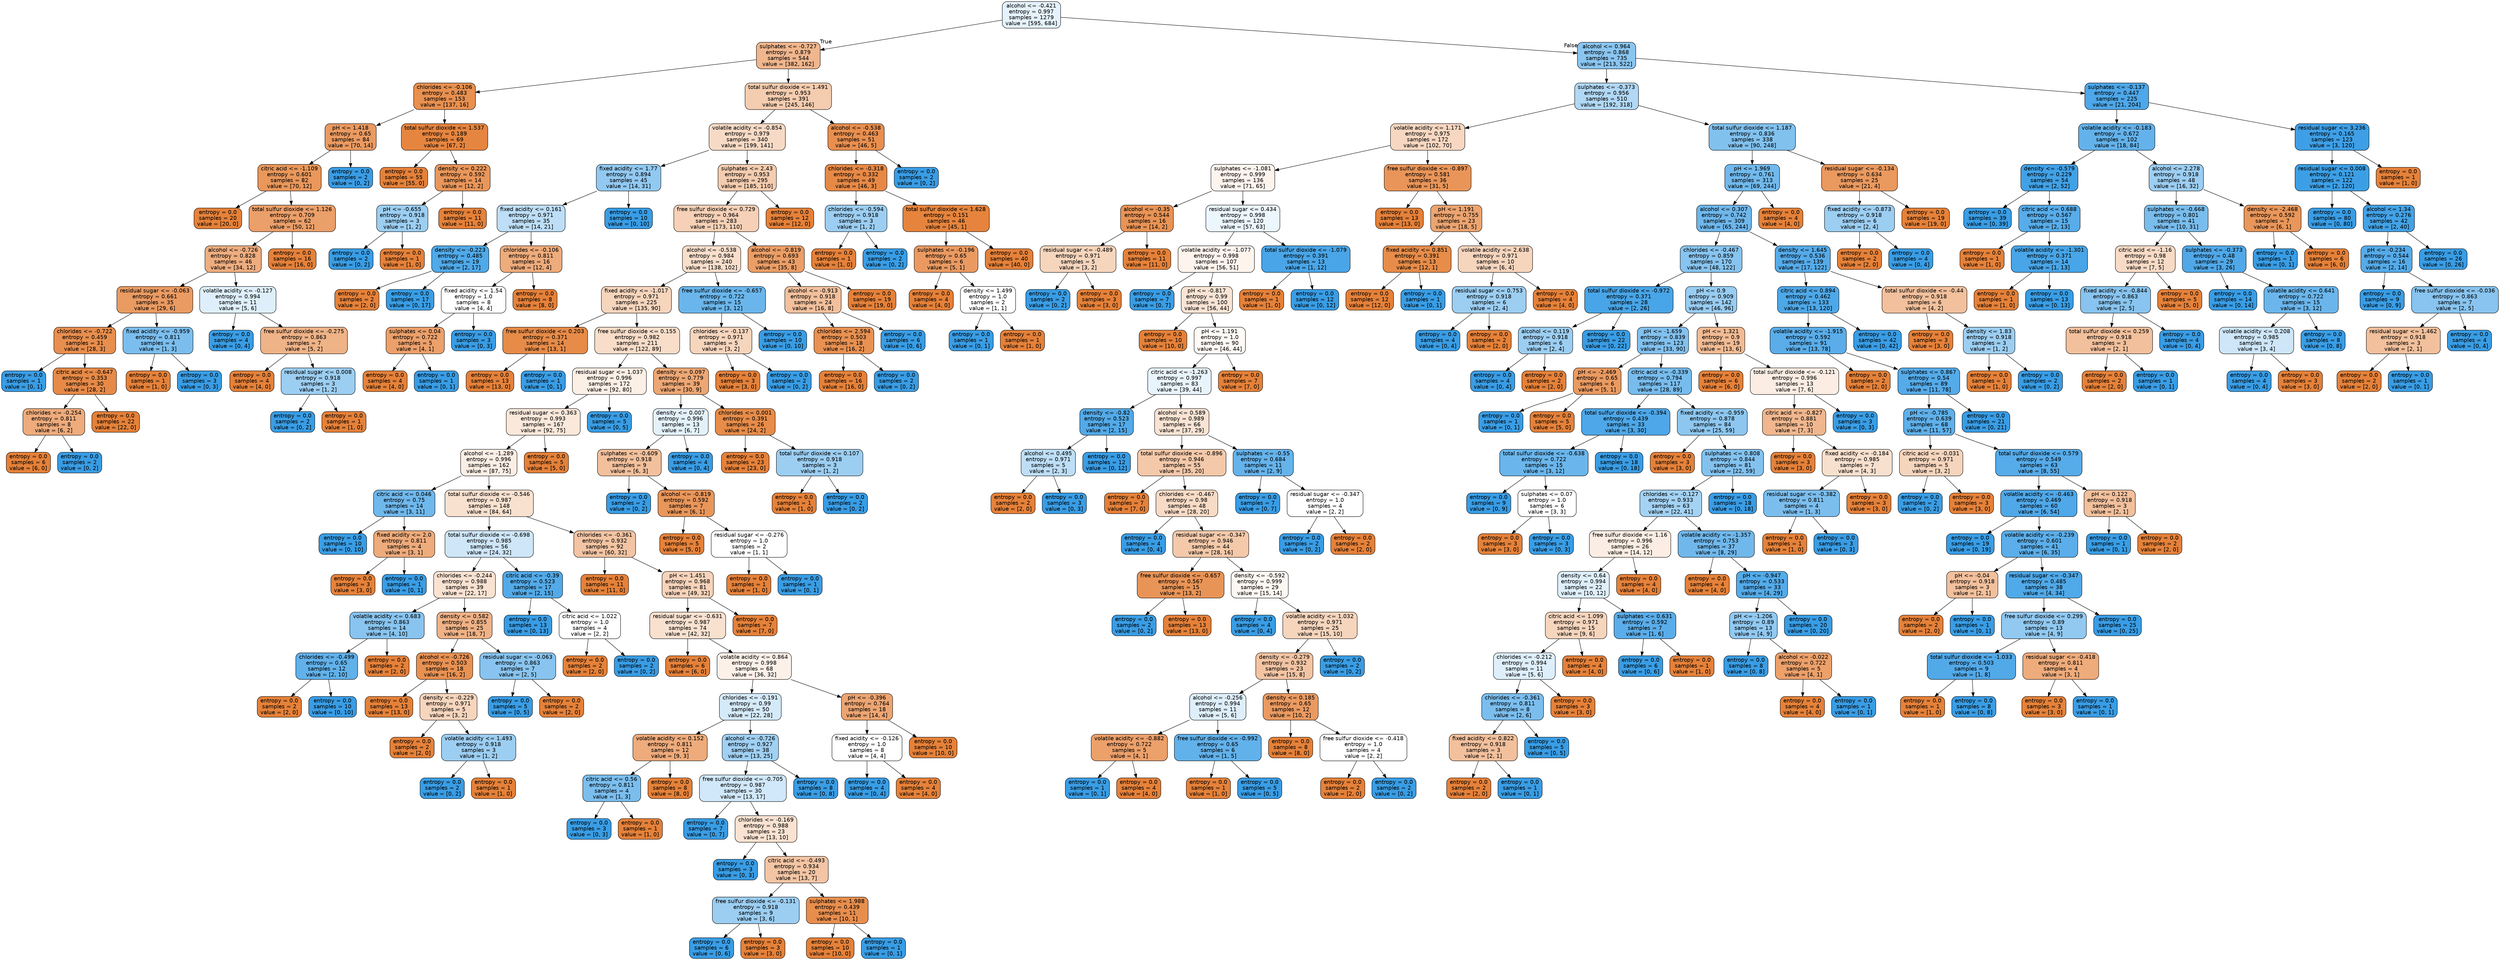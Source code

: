 digraph Tree {
node [shape=box, style="filled, rounded", color="black", fontname=helvetica] ;
edge [fontname=helvetica] ;
0 [label="alcohol <= -0.421\nentropy = 0.997\nsamples = 1279\nvalue = [595, 684]", fillcolor="#e5f2fc"] ;
1 [label="sulphates <= -0.727\nentropy = 0.879\nsamples = 544\nvalue = [382, 162]", fillcolor="#f0b68d"] ;
0 -> 1 [labeldistance=2.5, labelangle=45, headlabel="True"] ;
2 [label="chlorides <= -0.106\nentropy = 0.483\nsamples = 153\nvalue = [137, 16]", fillcolor="#e89050"] ;
1 -> 2 ;
3 [label="pH <= 1.418\nentropy = 0.65\nsamples = 84\nvalue = [70, 14]", fillcolor="#ea9a61"] ;
2 -> 3 ;
4 [label="citric acid <= -1.109\nentropy = 0.601\nsamples = 82\nvalue = [70, 12]", fillcolor="#e9975b"] ;
3 -> 4 ;
5 [label="entropy = 0.0\nsamples = 20\nvalue = [20, 0]", fillcolor="#e58139"] ;
4 -> 5 ;
6 [label="total sulfur dioxide <= 1.126\nentropy = 0.709\nsamples = 62\nvalue = [50, 12]", fillcolor="#eb9f69"] ;
4 -> 6 ;
7 [label="alcohol <= -0.726\nentropy = 0.828\nsamples = 46\nvalue = [34, 12]", fillcolor="#eead7f"] ;
6 -> 7 ;
8 [label="residual sugar <= -0.063\nentropy = 0.661\nsamples = 35\nvalue = [29, 6]", fillcolor="#ea9b62"] ;
7 -> 8 ;
9 [label="chlorides <= -0.722\nentropy = 0.459\nsamples = 31\nvalue = [28, 3]", fillcolor="#e88e4e"] ;
8 -> 9 ;
10 [label="entropy = 0.0\nsamples = 1\nvalue = [0, 1]", fillcolor="#399de5"] ;
9 -> 10 ;
11 [label="citric acid <= -0.647\nentropy = 0.353\nsamples = 30\nvalue = [28, 2]", fillcolor="#e78a47"] ;
9 -> 11 ;
12 [label="chlorides <= -0.254\nentropy = 0.811\nsamples = 8\nvalue = [6, 2]", fillcolor="#eeab7b"] ;
11 -> 12 ;
13 [label="entropy = 0.0\nsamples = 6\nvalue = [6, 0]", fillcolor="#e58139"] ;
12 -> 13 ;
14 [label="entropy = 0.0\nsamples = 2\nvalue = [0, 2]", fillcolor="#399de5"] ;
12 -> 14 ;
15 [label="entropy = 0.0\nsamples = 22\nvalue = [22, 0]", fillcolor="#e58139"] ;
11 -> 15 ;
16 [label="fixed acidity <= -0.959\nentropy = 0.811\nsamples = 4\nvalue = [1, 3]", fillcolor="#7bbeee"] ;
8 -> 16 ;
17 [label="entropy = 0.0\nsamples = 1\nvalue = [1, 0]", fillcolor="#e58139"] ;
16 -> 17 ;
18 [label="entropy = 0.0\nsamples = 3\nvalue = [0, 3]", fillcolor="#399de5"] ;
16 -> 18 ;
19 [label="volatile acidity <= -0.127\nentropy = 0.994\nsamples = 11\nvalue = [5, 6]", fillcolor="#deeffb"] ;
7 -> 19 ;
20 [label="entropy = 0.0\nsamples = 4\nvalue = [0, 4]", fillcolor="#399de5"] ;
19 -> 20 ;
21 [label="free sulfur dioxide <= -0.275\nentropy = 0.863\nsamples = 7\nvalue = [5, 2]", fillcolor="#efb388"] ;
19 -> 21 ;
22 [label="entropy = 0.0\nsamples = 4\nvalue = [4, 0]", fillcolor="#e58139"] ;
21 -> 22 ;
23 [label="residual sugar <= 0.008\nentropy = 0.918\nsamples = 3\nvalue = [1, 2]", fillcolor="#9ccef2"] ;
21 -> 23 ;
24 [label="entropy = 0.0\nsamples = 2\nvalue = [0, 2]", fillcolor="#399de5"] ;
23 -> 24 ;
25 [label="entropy = 0.0\nsamples = 1\nvalue = [1, 0]", fillcolor="#e58139"] ;
23 -> 25 ;
26 [label="entropy = 0.0\nsamples = 16\nvalue = [16, 0]", fillcolor="#e58139"] ;
6 -> 26 ;
27 [label="entropy = 0.0\nsamples = 2\nvalue = [0, 2]", fillcolor="#399de5"] ;
3 -> 27 ;
28 [label="total sulfur dioxide <= 1.537\nentropy = 0.189\nsamples = 69\nvalue = [67, 2]", fillcolor="#e6853f"] ;
2 -> 28 ;
29 [label="entropy = 0.0\nsamples = 55\nvalue = [55, 0]", fillcolor="#e58139"] ;
28 -> 29 ;
30 [label="density <= 0.222\nentropy = 0.592\nsamples = 14\nvalue = [12, 2]", fillcolor="#e9965a"] ;
28 -> 30 ;
31 [label="pH <= -0.655\nentropy = 0.918\nsamples = 3\nvalue = [1, 2]", fillcolor="#9ccef2"] ;
30 -> 31 ;
32 [label="entropy = 0.0\nsamples = 2\nvalue = [0, 2]", fillcolor="#399de5"] ;
31 -> 32 ;
33 [label="entropy = 0.0\nsamples = 1\nvalue = [1, 0]", fillcolor="#e58139"] ;
31 -> 33 ;
34 [label="entropy = 0.0\nsamples = 11\nvalue = [11, 0]", fillcolor="#e58139"] ;
30 -> 34 ;
35 [label="total sulfur dioxide <= 1.491\nentropy = 0.953\nsamples = 391\nvalue = [245, 146]", fillcolor="#f4ccaf"] ;
1 -> 35 ;
36 [label="volatile acidity <= -0.854\nentropy = 0.979\nsamples = 340\nvalue = [199, 141]", fillcolor="#f7dac5"] ;
35 -> 36 ;
37 [label="fixed acidity <= 1.77\nentropy = 0.894\nsamples = 45\nvalue = [14, 31]", fillcolor="#92c9f1"] ;
36 -> 37 ;
38 [label="fixed acidity <= 0.161\nentropy = 0.971\nsamples = 35\nvalue = [14, 21]", fillcolor="#bddef6"] ;
37 -> 38 ;
39 [label="density <= -0.223\nentropy = 0.485\nsamples = 19\nvalue = [2, 17]", fillcolor="#50a9e8"] ;
38 -> 39 ;
40 [label="entropy = 0.0\nsamples = 2\nvalue = [2, 0]", fillcolor="#e58139"] ;
39 -> 40 ;
41 [label="entropy = 0.0\nsamples = 17\nvalue = [0, 17]", fillcolor="#399de5"] ;
39 -> 41 ;
42 [label="chlorides <= -0.106\nentropy = 0.811\nsamples = 16\nvalue = [12, 4]", fillcolor="#eeab7b"] ;
38 -> 42 ;
43 [label="fixed acidity <= 1.54\nentropy = 1.0\nsamples = 8\nvalue = [4, 4]", fillcolor="#ffffff"] ;
42 -> 43 ;
44 [label="sulphates <= 0.04\nentropy = 0.722\nsamples = 5\nvalue = [4, 1]", fillcolor="#eca06a"] ;
43 -> 44 ;
45 [label="entropy = 0.0\nsamples = 4\nvalue = [4, 0]", fillcolor="#e58139"] ;
44 -> 45 ;
46 [label="entropy = 0.0\nsamples = 1\nvalue = [0, 1]", fillcolor="#399de5"] ;
44 -> 46 ;
47 [label="entropy = 0.0\nsamples = 3\nvalue = [0, 3]", fillcolor="#399de5"] ;
43 -> 47 ;
48 [label="entropy = 0.0\nsamples = 8\nvalue = [8, 0]", fillcolor="#e58139"] ;
42 -> 48 ;
49 [label="entropy = 0.0\nsamples = 10\nvalue = [0, 10]", fillcolor="#399de5"] ;
37 -> 49 ;
50 [label="sulphates <= 2.43\nentropy = 0.953\nsamples = 295\nvalue = [185, 110]", fillcolor="#f4ccaf"] ;
36 -> 50 ;
51 [label="free sulfur dioxide <= 0.729\nentropy = 0.964\nsamples = 283\nvalue = [173, 110]", fillcolor="#f6d1b7"] ;
50 -> 51 ;
52 [label="alcohol <= -0.538\nentropy = 0.984\nsamples = 240\nvalue = [138, 102]", fillcolor="#f8decb"] ;
51 -> 52 ;
53 [label="fixed acidity <= -1.017\nentropy = 0.971\nsamples = 225\nvalue = [135, 90]", fillcolor="#f6d5bd"] ;
52 -> 53 ;
54 [label="free sulfur dioxide <= 0.203\nentropy = 0.371\nsamples = 14\nvalue = [13, 1]", fillcolor="#e78b48"] ;
53 -> 54 ;
55 [label="entropy = 0.0\nsamples = 13\nvalue = [13, 0]", fillcolor="#e58139"] ;
54 -> 55 ;
56 [label="entropy = 0.0\nsamples = 1\nvalue = [0, 1]", fillcolor="#399de5"] ;
54 -> 56 ;
57 [label="free sulfur dioxide <= 0.155\nentropy = 0.982\nsamples = 211\nvalue = [122, 89]", fillcolor="#f8ddc9"] ;
53 -> 57 ;
58 [label="residual sugar <= 1.037\nentropy = 0.996\nsamples = 172\nvalue = [92, 80]", fillcolor="#fcefe5"] ;
57 -> 58 ;
59 [label="residual sugar <= 0.363\nentropy = 0.993\nsamples = 167\nvalue = [92, 75]", fillcolor="#fae8da"] ;
58 -> 59 ;
60 [label="alcohol <= -1.289\nentropy = 0.996\nsamples = 162\nvalue = [87, 75]", fillcolor="#fbeee4"] ;
59 -> 60 ;
61 [label="citric acid <= 0.046\nentropy = 0.75\nsamples = 14\nvalue = [3, 11]", fillcolor="#6fb8ec"] ;
60 -> 61 ;
62 [label="entropy = 0.0\nsamples = 10\nvalue = [0, 10]", fillcolor="#399de5"] ;
61 -> 62 ;
63 [label="fixed acidity <= 2.0\nentropy = 0.811\nsamples = 4\nvalue = [3, 1]", fillcolor="#eeab7b"] ;
61 -> 63 ;
64 [label="entropy = 0.0\nsamples = 3\nvalue = [3, 0]", fillcolor="#e58139"] ;
63 -> 64 ;
65 [label="entropy = 0.0\nsamples = 1\nvalue = [0, 1]", fillcolor="#399de5"] ;
63 -> 65 ;
66 [label="total sulfur dioxide <= -0.546\nentropy = 0.987\nsamples = 148\nvalue = [84, 64]", fillcolor="#f9e1d0"] ;
60 -> 66 ;
67 [label="total sulfur dioxide <= -0.698\nentropy = 0.985\nsamples = 56\nvalue = [24, 32]", fillcolor="#cee6f8"] ;
66 -> 67 ;
68 [label="chlorides <= -0.244\nentropy = 0.988\nsamples = 39\nvalue = [22, 17]", fillcolor="#f9e2d2"] ;
67 -> 68 ;
69 [label="volatile acidity <= 0.683\nentropy = 0.863\nsamples = 14\nvalue = [4, 10]", fillcolor="#88c4ef"] ;
68 -> 69 ;
70 [label="chlorides <= -0.499\nentropy = 0.65\nsamples = 12\nvalue = [2, 10]", fillcolor="#61b1ea"] ;
69 -> 70 ;
71 [label="entropy = 0.0\nsamples = 2\nvalue = [2, 0]", fillcolor="#e58139"] ;
70 -> 71 ;
72 [label="entropy = 0.0\nsamples = 10\nvalue = [0, 10]", fillcolor="#399de5"] ;
70 -> 72 ;
73 [label="entropy = 0.0\nsamples = 2\nvalue = [2, 0]", fillcolor="#e58139"] ;
69 -> 73 ;
74 [label="density <= 0.582\nentropy = 0.855\nsamples = 25\nvalue = [18, 7]", fillcolor="#efb286"] ;
68 -> 74 ;
75 [label="alcohol <= -0.726\nentropy = 0.503\nsamples = 18\nvalue = [16, 2]", fillcolor="#e89152"] ;
74 -> 75 ;
76 [label="entropy = 0.0\nsamples = 13\nvalue = [13, 0]", fillcolor="#e58139"] ;
75 -> 76 ;
77 [label="density <= -0.229\nentropy = 0.971\nsamples = 5\nvalue = [3, 2]", fillcolor="#f6d5bd"] ;
75 -> 77 ;
78 [label="entropy = 0.0\nsamples = 2\nvalue = [2, 0]", fillcolor="#e58139"] ;
77 -> 78 ;
79 [label="volatile acidity <= 1.493\nentropy = 0.918\nsamples = 3\nvalue = [1, 2]", fillcolor="#9ccef2"] ;
77 -> 79 ;
80 [label="entropy = 0.0\nsamples = 2\nvalue = [0, 2]", fillcolor="#399de5"] ;
79 -> 80 ;
81 [label="entropy = 0.0\nsamples = 1\nvalue = [1, 0]", fillcolor="#e58139"] ;
79 -> 81 ;
82 [label="residual sugar <= -0.063\nentropy = 0.863\nsamples = 7\nvalue = [2, 5]", fillcolor="#88c4ef"] ;
74 -> 82 ;
83 [label="entropy = 0.0\nsamples = 5\nvalue = [0, 5]", fillcolor="#399de5"] ;
82 -> 83 ;
84 [label="entropy = 0.0\nsamples = 2\nvalue = [2, 0]", fillcolor="#e58139"] ;
82 -> 84 ;
85 [label="citric acid <= -0.39\nentropy = 0.523\nsamples = 17\nvalue = [2, 15]", fillcolor="#53aae8"] ;
67 -> 85 ;
86 [label="entropy = 0.0\nsamples = 13\nvalue = [0, 13]", fillcolor="#399de5"] ;
85 -> 86 ;
87 [label="citric acid <= 1.022\nentropy = 1.0\nsamples = 4\nvalue = [2, 2]", fillcolor="#ffffff"] ;
85 -> 87 ;
88 [label="entropy = 0.0\nsamples = 2\nvalue = [2, 0]", fillcolor="#e58139"] ;
87 -> 88 ;
89 [label="entropy = 0.0\nsamples = 2\nvalue = [0, 2]", fillcolor="#399de5"] ;
87 -> 89 ;
90 [label="chlorides <= -0.361\nentropy = 0.932\nsamples = 92\nvalue = [60, 32]", fillcolor="#f3c4a3"] ;
66 -> 90 ;
91 [label="entropy = 0.0\nsamples = 11\nvalue = [11, 0]", fillcolor="#e58139"] ;
90 -> 91 ;
92 [label="pH <= 1.451\nentropy = 0.968\nsamples = 81\nvalue = [49, 32]", fillcolor="#f6d3ba"] ;
90 -> 92 ;
93 [label="residual sugar <= -0.631\nentropy = 0.987\nsamples = 74\nvalue = [42, 32]", fillcolor="#f9e1d0"] ;
92 -> 93 ;
94 [label="entropy = 0.0\nsamples = 6\nvalue = [6, 0]", fillcolor="#e58139"] ;
93 -> 94 ;
95 [label="volatile acidity <= 0.864\nentropy = 0.998\nsamples = 68\nvalue = [36, 32]", fillcolor="#fcf1e9"] ;
93 -> 95 ;
96 [label="chlorides <= -0.191\nentropy = 0.99\nsamples = 50\nvalue = [22, 28]", fillcolor="#d5eaf9"] ;
95 -> 96 ;
97 [label="volatile acidity <= 0.152\nentropy = 0.811\nsamples = 12\nvalue = [9, 3]", fillcolor="#eeab7b"] ;
96 -> 97 ;
98 [label="citric acid <= 0.56\nentropy = 0.811\nsamples = 4\nvalue = [1, 3]", fillcolor="#7bbeee"] ;
97 -> 98 ;
99 [label="entropy = 0.0\nsamples = 3\nvalue = [0, 3]", fillcolor="#399de5"] ;
98 -> 99 ;
100 [label="entropy = 0.0\nsamples = 1\nvalue = [1, 0]", fillcolor="#e58139"] ;
98 -> 100 ;
101 [label="entropy = 0.0\nsamples = 8\nvalue = [8, 0]", fillcolor="#e58139"] ;
97 -> 101 ;
102 [label="alcohol <= -0.726\nentropy = 0.927\nsamples = 38\nvalue = [13, 25]", fillcolor="#a0d0f3"] ;
96 -> 102 ;
103 [label="free sulfur dioxide <= -0.705\nentropy = 0.987\nsamples = 30\nvalue = [13, 17]", fillcolor="#d0e8f9"] ;
102 -> 103 ;
104 [label="entropy = 0.0\nsamples = 7\nvalue = [0, 7]", fillcolor="#399de5"] ;
103 -> 104 ;
105 [label="chlorides <= -0.169\nentropy = 0.988\nsamples = 23\nvalue = [13, 10]", fillcolor="#f9e2d1"] ;
103 -> 105 ;
106 [label="entropy = 0.0\nsamples = 3\nvalue = [0, 3]", fillcolor="#399de5"] ;
105 -> 106 ;
107 [label="citric acid <= -0.493\nentropy = 0.934\nsamples = 20\nvalue = [13, 7]", fillcolor="#f3c5a4"] ;
105 -> 107 ;
108 [label="free sulfur dioxide <= -0.131\nentropy = 0.918\nsamples = 9\nvalue = [3, 6]", fillcolor="#9ccef2"] ;
107 -> 108 ;
109 [label="entropy = 0.0\nsamples = 6\nvalue = [0, 6]", fillcolor="#399de5"] ;
108 -> 109 ;
110 [label="entropy = 0.0\nsamples = 3\nvalue = [3, 0]", fillcolor="#e58139"] ;
108 -> 110 ;
111 [label="sulphates <= 1.988\nentropy = 0.439\nsamples = 11\nvalue = [10, 1]", fillcolor="#e88e4d"] ;
107 -> 111 ;
112 [label="entropy = 0.0\nsamples = 10\nvalue = [10, 0]", fillcolor="#e58139"] ;
111 -> 112 ;
113 [label="entropy = 0.0\nsamples = 1\nvalue = [0, 1]", fillcolor="#399de5"] ;
111 -> 113 ;
114 [label="entropy = 0.0\nsamples = 8\nvalue = [0, 8]", fillcolor="#399de5"] ;
102 -> 114 ;
115 [label="pH <= -0.396\nentropy = 0.764\nsamples = 18\nvalue = [14, 4]", fillcolor="#eca572"] ;
95 -> 115 ;
116 [label="fixed acidity <= -0.126\nentropy = 1.0\nsamples = 8\nvalue = [4, 4]", fillcolor="#ffffff"] ;
115 -> 116 ;
117 [label="entropy = 0.0\nsamples = 4\nvalue = [0, 4]", fillcolor="#399de5"] ;
116 -> 117 ;
118 [label="entropy = 0.0\nsamples = 4\nvalue = [4, 0]", fillcolor="#e58139"] ;
116 -> 118 ;
119 [label="entropy = 0.0\nsamples = 10\nvalue = [10, 0]", fillcolor="#e58139"] ;
115 -> 119 ;
120 [label="entropy = 0.0\nsamples = 7\nvalue = [7, 0]", fillcolor="#e58139"] ;
92 -> 120 ;
121 [label="entropy = 0.0\nsamples = 5\nvalue = [5, 0]", fillcolor="#e58139"] ;
59 -> 121 ;
122 [label="entropy = 0.0\nsamples = 5\nvalue = [0, 5]", fillcolor="#399de5"] ;
58 -> 122 ;
123 [label="density <= 0.097\nentropy = 0.779\nsamples = 39\nvalue = [30, 9]", fillcolor="#eda774"] ;
57 -> 123 ;
124 [label="density <= 0.007\nentropy = 0.996\nsamples = 13\nvalue = [6, 7]", fillcolor="#e3f1fb"] ;
123 -> 124 ;
125 [label="sulphates <= -0.609\nentropy = 0.918\nsamples = 9\nvalue = [6, 3]", fillcolor="#f2c09c"] ;
124 -> 125 ;
126 [label="entropy = 0.0\nsamples = 2\nvalue = [0, 2]", fillcolor="#399de5"] ;
125 -> 126 ;
127 [label="alcohol <= -0.819\nentropy = 0.592\nsamples = 7\nvalue = [6, 1]", fillcolor="#e9965a"] ;
125 -> 127 ;
128 [label="entropy = 0.0\nsamples = 5\nvalue = [5, 0]", fillcolor="#e58139"] ;
127 -> 128 ;
129 [label="residual sugar <= -0.276\nentropy = 1.0\nsamples = 2\nvalue = [1, 1]", fillcolor="#ffffff"] ;
127 -> 129 ;
130 [label="entropy = 0.0\nsamples = 1\nvalue = [1, 0]", fillcolor="#e58139"] ;
129 -> 130 ;
131 [label="entropy = 0.0\nsamples = 1\nvalue = [0, 1]", fillcolor="#399de5"] ;
129 -> 131 ;
132 [label="entropy = 0.0\nsamples = 4\nvalue = [0, 4]", fillcolor="#399de5"] ;
124 -> 132 ;
133 [label="chlorides <= 0.001\nentropy = 0.391\nsamples = 26\nvalue = [24, 2]", fillcolor="#e78c49"] ;
123 -> 133 ;
134 [label="entropy = 0.0\nsamples = 23\nvalue = [23, 0]", fillcolor="#e58139"] ;
133 -> 134 ;
135 [label="total sulfur dioxide <= 0.107\nentropy = 0.918\nsamples = 3\nvalue = [1, 2]", fillcolor="#9ccef2"] ;
133 -> 135 ;
136 [label="entropy = 0.0\nsamples = 1\nvalue = [1, 0]", fillcolor="#e58139"] ;
135 -> 136 ;
137 [label="entropy = 0.0\nsamples = 2\nvalue = [0, 2]", fillcolor="#399de5"] ;
135 -> 137 ;
138 [label="free sulfur dioxide <= -0.657\nentropy = 0.722\nsamples = 15\nvalue = [3, 12]", fillcolor="#6ab6ec"] ;
52 -> 138 ;
139 [label="chlorides <= -0.137\nentropy = 0.971\nsamples = 5\nvalue = [3, 2]", fillcolor="#f6d5bd"] ;
138 -> 139 ;
140 [label="entropy = 0.0\nsamples = 3\nvalue = [3, 0]", fillcolor="#e58139"] ;
139 -> 140 ;
141 [label="entropy = 0.0\nsamples = 2\nvalue = [0, 2]", fillcolor="#399de5"] ;
139 -> 141 ;
142 [label="entropy = 0.0\nsamples = 10\nvalue = [0, 10]", fillcolor="#399de5"] ;
138 -> 142 ;
143 [label="alcohol <= -0.819\nentropy = 0.693\nsamples = 43\nvalue = [35, 8]", fillcolor="#eb9e66"] ;
51 -> 143 ;
144 [label="alcohol <= -0.913\nentropy = 0.918\nsamples = 24\nvalue = [16, 8]", fillcolor="#f2c09c"] ;
143 -> 144 ;
145 [label="chlorides <= 2.594\nentropy = 0.503\nsamples = 18\nvalue = [16, 2]", fillcolor="#e89152"] ;
144 -> 145 ;
146 [label="entropy = 0.0\nsamples = 16\nvalue = [16, 0]", fillcolor="#e58139"] ;
145 -> 146 ;
147 [label="entropy = 0.0\nsamples = 2\nvalue = [0, 2]", fillcolor="#399de5"] ;
145 -> 147 ;
148 [label="entropy = 0.0\nsamples = 6\nvalue = [0, 6]", fillcolor="#399de5"] ;
144 -> 148 ;
149 [label="entropy = 0.0\nsamples = 19\nvalue = [19, 0]", fillcolor="#e58139"] ;
143 -> 149 ;
150 [label="entropy = 0.0\nsamples = 12\nvalue = [12, 0]", fillcolor="#e58139"] ;
50 -> 150 ;
151 [label="alcohol <= -0.538\nentropy = 0.463\nsamples = 51\nvalue = [46, 5]", fillcolor="#e88f4f"] ;
35 -> 151 ;
152 [label="chlorides <= -0.318\nentropy = 0.332\nsamples = 49\nvalue = [46, 3]", fillcolor="#e78946"] ;
151 -> 152 ;
153 [label="chlorides <= -0.594\nentropy = 0.918\nsamples = 3\nvalue = [1, 2]", fillcolor="#9ccef2"] ;
152 -> 153 ;
154 [label="entropy = 0.0\nsamples = 1\nvalue = [1, 0]", fillcolor="#e58139"] ;
153 -> 154 ;
155 [label="entropy = 0.0\nsamples = 2\nvalue = [0, 2]", fillcolor="#399de5"] ;
153 -> 155 ;
156 [label="total sulfur dioxide <= 1.628\nentropy = 0.151\nsamples = 46\nvalue = [45, 1]", fillcolor="#e6843d"] ;
152 -> 156 ;
157 [label="sulphates <= -0.196\nentropy = 0.65\nsamples = 6\nvalue = [5, 1]", fillcolor="#ea9a61"] ;
156 -> 157 ;
158 [label="entropy = 0.0\nsamples = 4\nvalue = [4, 0]", fillcolor="#e58139"] ;
157 -> 158 ;
159 [label="density <= 1.499\nentropy = 1.0\nsamples = 2\nvalue = [1, 1]", fillcolor="#ffffff"] ;
157 -> 159 ;
160 [label="entropy = 0.0\nsamples = 1\nvalue = [0, 1]", fillcolor="#399de5"] ;
159 -> 160 ;
161 [label="entropy = 0.0\nsamples = 1\nvalue = [1, 0]", fillcolor="#e58139"] ;
159 -> 161 ;
162 [label="entropy = 0.0\nsamples = 40\nvalue = [40, 0]", fillcolor="#e58139"] ;
156 -> 162 ;
163 [label="entropy = 0.0\nsamples = 2\nvalue = [0, 2]", fillcolor="#399de5"] ;
151 -> 163 ;
164 [label="alcohol <= 0.964\nentropy = 0.868\nsamples = 735\nvalue = [213, 522]", fillcolor="#8ac5f0"] ;
0 -> 164 [labeldistance=2.5, labelangle=-45, headlabel="False"] ;
165 [label="sulphates <= -0.373\nentropy = 0.956\nsamples = 510\nvalue = [192, 318]", fillcolor="#b1d8f5"] ;
164 -> 165 ;
166 [label="volatile acidity <= 1.171\nentropy = 0.975\nsamples = 172\nvalue = [102, 70]", fillcolor="#f7d7c1"] ;
165 -> 166 ;
167 [label="sulphates <= -1.081\nentropy = 0.999\nsamples = 136\nvalue = [71, 65]", fillcolor="#fdf4ee"] ;
166 -> 167 ;
168 [label="alcohol <= -0.35\nentropy = 0.544\nsamples = 16\nvalue = [14, 2]", fillcolor="#e99355"] ;
167 -> 168 ;
169 [label="residual sugar <= -0.489\nentropy = 0.971\nsamples = 5\nvalue = [3, 2]", fillcolor="#f6d5bd"] ;
168 -> 169 ;
170 [label="entropy = 0.0\nsamples = 2\nvalue = [0, 2]", fillcolor="#399de5"] ;
169 -> 170 ;
171 [label="entropy = 0.0\nsamples = 3\nvalue = [3, 0]", fillcolor="#e58139"] ;
169 -> 171 ;
172 [label="entropy = 0.0\nsamples = 11\nvalue = [11, 0]", fillcolor="#e58139"] ;
168 -> 172 ;
173 [label="residual sugar <= 0.434\nentropy = 0.998\nsamples = 120\nvalue = [57, 63]", fillcolor="#ecf6fd"] ;
167 -> 173 ;
174 [label="volatile acidity <= -1.077\nentropy = 0.998\nsamples = 107\nvalue = [56, 51]", fillcolor="#fdf4ed"] ;
173 -> 174 ;
175 [label="entropy = 0.0\nsamples = 7\nvalue = [0, 7]", fillcolor="#399de5"] ;
174 -> 175 ;
176 [label="pH <= -0.817\nentropy = 0.99\nsamples = 100\nvalue = [56, 44]", fillcolor="#f9e4d5"] ;
174 -> 176 ;
177 [label="entropy = 0.0\nsamples = 10\nvalue = [10, 0]", fillcolor="#e58139"] ;
176 -> 177 ;
178 [label="pH <= 1.191\nentropy = 1.0\nsamples = 90\nvalue = [46, 44]", fillcolor="#fefaf6"] ;
176 -> 178 ;
179 [label="citric acid <= -1.263\nentropy = 0.997\nsamples = 83\nvalue = [39, 44]", fillcolor="#e8f4fc"] ;
178 -> 179 ;
180 [label="density <= -0.82\nentropy = 0.523\nsamples = 17\nvalue = [2, 15]", fillcolor="#53aae8"] ;
179 -> 180 ;
181 [label="alcohol <= 0.495\nentropy = 0.971\nsamples = 5\nvalue = [2, 3]", fillcolor="#bddef6"] ;
180 -> 181 ;
182 [label="entropy = 0.0\nsamples = 2\nvalue = [2, 0]", fillcolor="#e58139"] ;
181 -> 182 ;
183 [label="entropy = 0.0\nsamples = 3\nvalue = [0, 3]", fillcolor="#399de5"] ;
181 -> 183 ;
184 [label="entropy = 0.0\nsamples = 12\nvalue = [0, 12]", fillcolor="#399de5"] ;
180 -> 184 ;
185 [label="alcohol <= 0.589\nentropy = 0.989\nsamples = 66\nvalue = [37, 29]", fillcolor="#f9e4d4"] ;
179 -> 185 ;
186 [label="total sulfur dioxide <= -0.896\nentropy = 0.946\nsamples = 55\nvalue = [35, 20]", fillcolor="#f4c9aa"] ;
185 -> 186 ;
187 [label="entropy = 0.0\nsamples = 7\nvalue = [7, 0]", fillcolor="#e58139"] ;
186 -> 187 ;
188 [label="chlorides <= -0.467\nentropy = 0.98\nsamples = 48\nvalue = [28, 20]", fillcolor="#f8dbc6"] ;
186 -> 188 ;
189 [label="entropy = 0.0\nsamples = 4\nvalue = [0, 4]", fillcolor="#399de5"] ;
188 -> 189 ;
190 [label="residual sugar <= -0.347\nentropy = 0.946\nsamples = 44\nvalue = [28, 16]", fillcolor="#f4c9aa"] ;
188 -> 190 ;
191 [label="free sulfur dioxide <= -0.657\nentropy = 0.567\nsamples = 15\nvalue = [13, 2]", fillcolor="#e99457"] ;
190 -> 191 ;
192 [label="entropy = 0.0\nsamples = 2\nvalue = [0, 2]", fillcolor="#399de5"] ;
191 -> 192 ;
193 [label="entropy = 0.0\nsamples = 13\nvalue = [13, 0]", fillcolor="#e58139"] ;
191 -> 193 ;
194 [label="density <= -0.592\nentropy = 0.999\nsamples = 29\nvalue = [15, 14]", fillcolor="#fdf7f2"] ;
190 -> 194 ;
195 [label="entropy = 0.0\nsamples = 4\nvalue = [0, 4]", fillcolor="#399de5"] ;
194 -> 195 ;
196 [label="volatile acidity <= 1.032\nentropy = 0.971\nsamples = 25\nvalue = [15, 10]", fillcolor="#f6d5bd"] ;
194 -> 196 ;
197 [label="density <= -0.279\nentropy = 0.932\nsamples = 23\nvalue = [15, 8]", fillcolor="#f3c4a3"] ;
196 -> 197 ;
198 [label="alcohol <= -0.256\nentropy = 0.994\nsamples = 11\nvalue = [5, 6]", fillcolor="#deeffb"] ;
197 -> 198 ;
199 [label="volatile acidity <= -0.882\nentropy = 0.722\nsamples = 5\nvalue = [4, 1]", fillcolor="#eca06a"] ;
198 -> 199 ;
200 [label="entropy = 0.0\nsamples = 1\nvalue = [0, 1]", fillcolor="#399de5"] ;
199 -> 200 ;
201 [label="entropy = 0.0\nsamples = 4\nvalue = [4, 0]", fillcolor="#e58139"] ;
199 -> 201 ;
202 [label="free sulfur dioxide <= -0.992\nentropy = 0.65\nsamples = 6\nvalue = [1, 5]", fillcolor="#61b1ea"] ;
198 -> 202 ;
203 [label="entropy = 0.0\nsamples = 1\nvalue = [1, 0]", fillcolor="#e58139"] ;
202 -> 203 ;
204 [label="entropy = 0.0\nsamples = 5\nvalue = [0, 5]", fillcolor="#399de5"] ;
202 -> 204 ;
205 [label="density <= 0.185\nentropy = 0.65\nsamples = 12\nvalue = [10, 2]", fillcolor="#ea9a61"] ;
197 -> 205 ;
206 [label="entropy = 0.0\nsamples = 8\nvalue = [8, 0]", fillcolor="#e58139"] ;
205 -> 206 ;
207 [label="free sulfur dioxide <= -0.418\nentropy = 1.0\nsamples = 4\nvalue = [2, 2]", fillcolor="#ffffff"] ;
205 -> 207 ;
208 [label="entropy = 0.0\nsamples = 2\nvalue = [2, 0]", fillcolor="#e58139"] ;
207 -> 208 ;
209 [label="entropy = 0.0\nsamples = 2\nvalue = [0, 2]", fillcolor="#399de5"] ;
207 -> 209 ;
210 [label="entropy = 0.0\nsamples = 2\nvalue = [0, 2]", fillcolor="#399de5"] ;
196 -> 210 ;
211 [label="sulphates <= -0.55\nentropy = 0.684\nsamples = 11\nvalue = [2, 9]", fillcolor="#65b3eb"] ;
185 -> 211 ;
212 [label="entropy = 0.0\nsamples = 7\nvalue = [0, 7]", fillcolor="#399de5"] ;
211 -> 212 ;
213 [label="residual sugar <= -0.347\nentropy = 1.0\nsamples = 4\nvalue = [2, 2]", fillcolor="#ffffff"] ;
211 -> 213 ;
214 [label="entropy = 0.0\nsamples = 2\nvalue = [0, 2]", fillcolor="#399de5"] ;
213 -> 214 ;
215 [label="entropy = 0.0\nsamples = 2\nvalue = [2, 0]", fillcolor="#e58139"] ;
213 -> 215 ;
216 [label="entropy = 0.0\nsamples = 7\nvalue = [7, 0]", fillcolor="#e58139"] ;
178 -> 216 ;
217 [label="total sulfur dioxide <= -1.079\nentropy = 0.391\nsamples = 13\nvalue = [1, 12]", fillcolor="#49a5e7"] ;
173 -> 217 ;
218 [label="entropy = 0.0\nsamples = 1\nvalue = [1, 0]", fillcolor="#e58139"] ;
217 -> 218 ;
219 [label="entropy = 0.0\nsamples = 12\nvalue = [0, 12]", fillcolor="#399de5"] ;
217 -> 219 ;
220 [label="free sulfur dioxide <= -0.897\nentropy = 0.581\nsamples = 36\nvalue = [31, 5]", fillcolor="#e99559"] ;
166 -> 220 ;
221 [label="entropy = 0.0\nsamples = 13\nvalue = [13, 0]", fillcolor="#e58139"] ;
220 -> 221 ;
222 [label="pH <= 1.191\nentropy = 0.755\nsamples = 23\nvalue = [18, 5]", fillcolor="#eca470"] ;
220 -> 222 ;
223 [label="fixed acidity <= 0.851\nentropy = 0.391\nsamples = 13\nvalue = [12, 1]", fillcolor="#e78c49"] ;
222 -> 223 ;
224 [label="entropy = 0.0\nsamples = 12\nvalue = [12, 0]", fillcolor="#e58139"] ;
223 -> 224 ;
225 [label="entropy = 0.0\nsamples = 1\nvalue = [0, 1]", fillcolor="#399de5"] ;
223 -> 225 ;
226 [label="volatile acidity <= 2.638\nentropy = 0.971\nsamples = 10\nvalue = [6, 4]", fillcolor="#f6d5bd"] ;
222 -> 226 ;
227 [label="residual sugar <= 0.753\nentropy = 0.918\nsamples = 6\nvalue = [2, 4]", fillcolor="#9ccef2"] ;
226 -> 227 ;
228 [label="entropy = 0.0\nsamples = 4\nvalue = [0, 4]", fillcolor="#399de5"] ;
227 -> 228 ;
229 [label="entropy = 0.0\nsamples = 2\nvalue = [2, 0]", fillcolor="#e58139"] ;
227 -> 229 ;
230 [label="entropy = 0.0\nsamples = 4\nvalue = [4, 0]", fillcolor="#e58139"] ;
226 -> 230 ;
231 [label="total sulfur dioxide <= 1.187\nentropy = 0.836\nsamples = 338\nvalue = [90, 248]", fillcolor="#81c1ee"] ;
165 -> 231 ;
232 [label="pH <= 1.969\nentropy = 0.761\nsamples = 313\nvalue = [69, 244]", fillcolor="#71b9ec"] ;
231 -> 232 ;
233 [label="alcohol <= 0.307\nentropy = 0.742\nsamples = 309\nvalue = [65, 244]", fillcolor="#6eb7ec"] ;
232 -> 233 ;
234 [label="chlorides <= -0.467\nentropy = 0.859\nsamples = 170\nvalue = [48, 122]", fillcolor="#87c4ef"] ;
233 -> 234 ;
235 [label="total sulfur dioxide <= -0.972\nentropy = 0.371\nsamples = 28\nvalue = [2, 26]", fillcolor="#48a5e7"] ;
234 -> 235 ;
236 [label="alcohol <= 0.119\nentropy = 0.918\nsamples = 6\nvalue = [2, 4]", fillcolor="#9ccef2"] ;
235 -> 236 ;
237 [label="entropy = 0.0\nsamples = 4\nvalue = [0, 4]", fillcolor="#399de5"] ;
236 -> 237 ;
238 [label="entropy = 0.0\nsamples = 2\nvalue = [2, 0]", fillcolor="#e58139"] ;
236 -> 238 ;
239 [label="entropy = 0.0\nsamples = 22\nvalue = [0, 22]", fillcolor="#399de5"] ;
235 -> 239 ;
240 [label="pH <= 0.9\nentropy = 0.909\nsamples = 142\nvalue = [46, 96]", fillcolor="#98ccf1"] ;
234 -> 240 ;
241 [label="pH <= -1.659\nentropy = 0.839\nsamples = 123\nvalue = [33, 90]", fillcolor="#82c1ef"] ;
240 -> 241 ;
242 [label="pH <= -2.469\nentropy = 0.65\nsamples = 6\nvalue = [5, 1]", fillcolor="#ea9a61"] ;
241 -> 242 ;
243 [label="entropy = 0.0\nsamples = 1\nvalue = [0, 1]", fillcolor="#399de5"] ;
242 -> 243 ;
244 [label="entropy = 0.0\nsamples = 5\nvalue = [5, 0]", fillcolor="#e58139"] ;
242 -> 244 ;
245 [label="citric acid <= -0.339\nentropy = 0.794\nsamples = 117\nvalue = [28, 89]", fillcolor="#77bced"] ;
241 -> 245 ;
246 [label="total sulfur dioxide <= -0.394\nentropy = 0.439\nsamples = 33\nvalue = [3, 30]", fillcolor="#4da7e8"] ;
245 -> 246 ;
247 [label="total sulfur dioxide <= -0.638\nentropy = 0.722\nsamples = 15\nvalue = [3, 12]", fillcolor="#6ab6ec"] ;
246 -> 247 ;
248 [label="entropy = 0.0\nsamples = 9\nvalue = [0, 9]", fillcolor="#399de5"] ;
247 -> 248 ;
249 [label="sulphates <= 0.07\nentropy = 1.0\nsamples = 6\nvalue = [3, 3]", fillcolor="#ffffff"] ;
247 -> 249 ;
250 [label="entropy = 0.0\nsamples = 3\nvalue = [3, 0]", fillcolor="#e58139"] ;
249 -> 250 ;
251 [label="entropy = 0.0\nsamples = 3\nvalue = [0, 3]", fillcolor="#399de5"] ;
249 -> 251 ;
252 [label="entropy = 0.0\nsamples = 18\nvalue = [0, 18]", fillcolor="#399de5"] ;
246 -> 252 ;
253 [label="fixed acidity <= -0.959\nentropy = 0.878\nsamples = 84\nvalue = [25, 59]", fillcolor="#8dc7f0"] ;
245 -> 253 ;
254 [label="entropy = 0.0\nsamples = 3\nvalue = [3, 0]", fillcolor="#e58139"] ;
253 -> 254 ;
255 [label="sulphates <= 0.808\nentropy = 0.844\nsamples = 81\nvalue = [22, 59]", fillcolor="#83c2ef"] ;
253 -> 255 ;
256 [label="chlorides <= -0.127\nentropy = 0.933\nsamples = 63\nvalue = [22, 41]", fillcolor="#a3d2f3"] ;
255 -> 256 ;
257 [label="free sulfur dioxide <= 1.16\nentropy = 0.996\nsamples = 26\nvalue = [14, 12]", fillcolor="#fbede3"] ;
256 -> 257 ;
258 [label="density <= 0.64\nentropy = 0.994\nsamples = 22\nvalue = [10, 12]", fillcolor="#deeffb"] ;
257 -> 258 ;
259 [label="citric acid <= 1.099\nentropy = 0.971\nsamples = 15\nvalue = [9, 6]", fillcolor="#f6d5bd"] ;
258 -> 259 ;
260 [label="chlorides <= -0.212\nentropy = 0.994\nsamples = 11\nvalue = [5, 6]", fillcolor="#deeffb"] ;
259 -> 260 ;
261 [label="chlorides <= -0.361\nentropy = 0.811\nsamples = 8\nvalue = [2, 6]", fillcolor="#7bbeee"] ;
260 -> 261 ;
262 [label="fixed acidity <= 0.822\nentropy = 0.918\nsamples = 3\nvalue = [2, 1]", fillcolor="#f2c09c"] ;
261 -> 262 ;
263 [label="entropy = 0.0\nsamples = 2\nvalue = [2, 0]", fillcolor="#e58139"] ;
262 -> 263 ;
264 [label="entropy = 0.0\nsamples = 1\nvalue = [0, 1]", fillcolor="#399de5"] ;
262 -> 264 ;
265 [label="entropy = 0.0\nsamples = 5\nvalue = [0, 5]", fillcolor="#399de5"] ;
261 -> 265 ;
266 [label="entropy = 0.0\nsamples = 3\nvalue = [3, 0]", fillcolor="#e58139"] ;
260 -> 266 ;
267 [label="entropy = 0.0\nsamples = 4\nvalue = [4, 0]", fillcolor="#e58139"] ;
259 -> 267 ;
268 [label="sulphates <= 0.631\nentropy = 0.592\nsamples = 7\nvalue = [1, 6]", fillcolor="#5aade9"] ;
258 -> 268 ;
269 [label="entropy = 0.0\nsamples = 6\nvalue = [0, 6]", fillcolor="#399de5"] ;
268 -> 269 ;
270 [label="entropy = 0.0\nsamples = 1\nvalue = [1, 0]", fillcolor="#e58139"] ;
268 -> 270 ;
271 [label="entropy = 0.0\nsamples = 4\nvalue = [4, 0]", fillcolor="#e58139"] ;
257 -> 271 ;
272 [label="volatile acidity <= -1.357\nentropy = 0.753\nsamples = 37\nvalue = [8, 29]", fillcolor="#70b8ec"] ;
256 -> 272 ;
273 [label="entropy = 0.0\nsamples = 4\nvalue = [4, 0]", fillcolor="#e58139"] ;
272 -> 273 ;
274 [label="pH <= -0.947\nentropy = 0.533\nsamples = 33\nvalue = [4, 29]", fillcolor="#54abe9"] ;
272 -> 274 ;
275 [label="pH <= -1.206\nentropy = 0.89\nsamples = 13\nvalue = [4, 9]", fillcolor="#91c9f1"] ;
274 -> 275 ;
276 [label="entropy = 0.0\nsamples = 8\nvalue = [0, 8]", fillcolor="#399de5"] ;
275 -> 276 ;
277 [label="alcohol <= -0.022\nentropy = 0.722\nsamples = 5\nvalue = [4, 1]", fillcolor="#eca06a"] ;
275 -> 277 ;
278 [label="entropy = 0.0\nsamples = 4\nvalue = [4, 0]", fillcolor="#e58139"] ;
277 -> 278 ;
279 [label="entropy = 0.0\nsamples = 1\nvalue = [0, 1]", fillcolor="#399de5"] ;
277 -> 279 ;
280 [label="entropy = 0.0\nsamples = 20\nvalue = [0, 20]", fillcolor="#399de5"] ;
274 -> 280 ;
281 [label="entropy = 0.0\nsamples = 18\nvalue = [0, 18]", fillcolor="#399de5"] ;
255 -> 281 ;
282 [label="pH <= 1.321\nentropy = 0.9\nsamples = 19\nvalue = [13, 6]", fillcolor="#f1bb94"] ;
240 -> 282 ;
283 [label="entropy = 0.0\nsamples = 6\nvalue = [6, 0]", fillcolor="#e58139"] ;
282 -> 283 ;
284 [label="total sulfur dioxide <= -0.121\nentropy = 0.996\nsamples = 13\nvalue = [7, 6]", fillcolor="#fbede3"] ;
282 -> 284 ;
285 [label="citric acid <= -0.827\nentropy = 0.881\nsamples = 10\nvalue = [7, 3]", fillcolor="#f0b78e"] ;
284 -> 285 ;
286 [label="entropy = 0.0\nsamples = 3\nvalue = [3, 0]", fillcolor="#e58139"] ;
285 -> 286 ;
287 [label="fixed acidity <= -0.184\nentropy = 0.985\nsamples = 7\nvalue = [4, 3]", fillcolor="#f8e0ce"] ;
285 -> 287 ;
288 [label="residual sugar <= -0.382\nentropy = 0.811\nsamples = 4\nvalue = [1, 3]", fillcolor="#7bbeee"] ;
287 -> 288 ;
289 [label="entropy = 0.0\nsamples = 1\nvalue = [1, 0]", fillcolor="#e58139"] ;
288 -> 289 ;
290 [label="entropy = 0.0\nsamples = 3\nvalue = [0, 3]", fillcolor="#399de5"] ;
288 -> 290 ;
291 [label="entropy = 0.0\nsamples = 3\nvalue = [3, 0]", fillcolor="#e58139"] ;
287 -> 291 ;
292 [label="entropy = 0.0\nsamples = 3\nvalue = [0, 3]", fillcolor="#399de5"] ;
284 -> 292 ;
293 [label="density <= 1.645\nentropy = 0.536\nsamples = 139\nvalue = [17, 122]", fillcolor="#55abe9"] ;
233 -> 293 ;
294 [label="citric acid <= 0.894\nentropy = 0.462\nsamples = 133\nvalue = [13, 120]", fillcolor="#4ea8e8"] ;
293 -> 294 ;
295 [label="volatile acidity <= -1.915\nentropy = 0.592\nsamples = 91\nvalue = [13, 78]", fillcolor="#5aade9"] ;
294 -> 295 ;
296 [label="entropy = 0.0\nsamples = 2\nvalue = [2, 0]", fillcolor="#e58139"] ;
295 -> 296 ;
297 [label="sulphates <= 0.867\nentropy = 0.54\nsamples = 89\nvalue = [11, 78]", fillcolor="#55abe9"] ;
295 -> 297 ;
298 [label="pH <= -0.785\nentropy = 0.639\nsamples = 68\nvalue = [11, 57]", fillcolor="#5fb0ea"] ;
297 -> 298 ;
299 [label="citric acid <= -0.031\nentropy = 0.971\nsamples = 5\nvalue = [3, 2]", fillcolor="#f6d5bd"] ;
298 -> 299 ;
300 [label="entropy = 0.0\nsamples = 2\nvalue = [0, 2]", fillcolor="#399de5"] ;
299 -> 300 ;
301 [label="entropy = 0.0\nsamples = 3\nvalue = [3, 0]", fillcolor="#e58139"] ;
299 -> 301 ;
302 [label="total sulfur dioxide <= 0.579\nentropy = 0.549\nsamples = 63\nvalue = [8, 55]", fillcolor="#56abe9"] ;
298 -> 302 ;
303 [label="volatile acidity <= -0.463\nentropy = 0.469\nsamples = 60\nvalue = [6, 54]", fillcolor="#4fa8e8"] ;
302 -> 303 ;
304 [label="entropy = 0.0\nsamples = 19\nvalue = [0, 19]", fillcolor="#399de5"] ;
303 -> 304 ;
305 [label="volatile acidity <= -0.239\nentropy = 0.601\nsamples = 41\nvalue = [6, 35]", fillcolor="#5baee9"] ;
303 -> 305 ;
306 [label="pH <= -0.04\nentropy = 0.918\nsamples = 3\nvalue = [2, 1]", fillcolor="#f2c09c"] ;
305 -> 306 ;
307 [label="entropy = 0.0\nsamples = 2\nvalue = [2, 0]", fillcolor="#e58139"] ;
306 -> 307 ;
308 [label="entropy = 0.0\nsamples = 1\nvalue = [0, 1]", fillcolor="#399de5"] ;
306 -> 308 ;
309 [label="residual sugar <= -0.347\nentropy = 0.485\nsamples = 38\nvalue = [4, 34]", fillcolor="#50a9e8"] ;
305 -> 309 ;
310 [label="free sulfur dioxide <= 0.299\nentropy = 0.89\nsamples = 13\nvalue = [4, 9]", fillcolor="#91c9f1"] ;
309 -> 310 ;
311 [label="total sulfur dioxide <= -1.033\nentropy = 0.503\nsamples = 9\nvalue = [1, 8]", fillcolor="#52a9e8"] ;
310 -> 311 ;
312 [label="entropy = 0.0\nsamples = 1\nvalue = [1, 0]", fillcolor="#e58139"] ;
311 -> 312 ;
313 [label="entropy = 0.0\nsamples = 8\nvalue = [0, 8]", fillcolor="#399de5"] ;
311 -> 313 ;
314 [label="residual sugar <= -0.418\nentropy = 0.811\nsamples = 4\nvalue = [3, 1]", fillcolor="#eeab7b"] ;
310 -> 314 ;
315 [label="entropy = 0.0\nsamples = 3\nvalue = [3, 0]", fillcolor="#e58139"] ;
314 -> 315 ;
316 [label="entropy = 0.0\nsamples = 1\nvalue = [0, 1]", fillcolor="#399de5"] ;
314 -> 316 ;
317 [label="entropy = 0.0\nsamples = 25\nvalue = [0, 25]", fillcolor="#399de5"] ;
309 -> 317 ;
318 [label="pH <= 0.122\nentropy = 0.918\nsamples = 3\nvalue = [2, 1]", fillcolor="#f2c09c"] ;
302 -> 318 ;
319 [label="entropy = 0.0\nsamples = 1\nvalue = [0, 1]", fillcolor="#399de5"] ;
318 -> 319 ;
320 [label="entropy = 0.0\nsamples = 2\nvalue = [2, 0]", fillcolor="#e58139"] ;
318 -> 320 ;
321 [label="entropy = 0.0\nsamples = 21\nvalue = [0, 21]", fillcolor="#399de5"] ;
297 -> 321 ;
322 [label="entropy = 0.0\nsamples = 42\nvalue = [0, 42]", fillcolor="#399de5"] ;
294 -> 322 ;
323 [label="total sulfur dioxide <= -0.44\nentropy = 0.918\nsamples = 6\nvalue = [4, 2]", fillcolor="#f2c09c"] ;
293 -> 323 ;
324 [label="entropy = 0.0\nsamples = 3\nvalue = [3, 0]", fillcolor="#e58139"] ;
323 -> 324 ;
325 [label="density <= 1.83\nentropy = 0.918\nsamples = 3\nvalue = [1, 2]", fillcolor="#9ccef2"] ;
323 -> 325 ;
326 [label="entropy = 0.0\nsamples = 1\nvalue = [1, 0]", fillcolor="#e58139"] ;
325 -> 326 ;
327 [label="entropy = 0.0\nsamples = 2\nvalue = [0, 2]", fillcolor="#399de5"] ;
325 -> 327 ;
328 [label="entropy = 0.0\nsamples = 4\nvalue = [4, 0]", fillcolor="#e58139"] ;
232 -> 328 ;
329 [label="residual sugar <= -0.134\nentropy = 0.634\nsamples = 25\nvalue = [21, 4]", fillcolor="#ea995f"] ;
231 -> 329 ;
330 [label="fixed acidity <= -0.873\nentropy = 0.918\nsamples = 6\nvalue = [2, 4]", fillcolor="#9ccef2"] ;
329 -> 330 ;
331 [label="entropy = 0.0\nsamples = 2\nvalue = [2, 0]", fillcolor="#e58139"] ;
330 -> 331 ;
332 [label="entropy = 0.0\nsamples = 4\nvalue = [0, 4]", fillcolor="#399de5"] ;
330 -> 332 ;
333 [label="entropy = 0.0\nsamples = 19\nvalue = [19, 0]", fillcolor="#e58139"] ;
329 -> 333 ;
334 [label="sulphates <= -0.137\nentropy = 0.447\nsamples = 225\nvalue = [21, 204]", fillcolor="#4da7e8"] ;
164 -> 334 ;
335 [label="volatile acidity <= -0.183\nentropy = 0.672\nsamples = 102\nvalue = [18, 84]", fillcolor="#63b2eb"] ;
334 -> 335 ;
336 [label="density <= -0.579\nentropy = 0.229\nsamples = 54\nvalue = [2, 52]", fillcolor="#41a1e6"] ;
335 -> 336 ;
337 [label="entropy = 0.0\nsamples = 39\nvalue = [0, 39]", fillcolor="#399de5"] ;
336 -> 337 ;
338 [label="citric acid <= 0.688\nentropy = 0.567\nsamples = 15\nvalue = [2, 13]", fillcolor="#57ace9"] ;
336 -> 338 ;
339 [label="entropy = 0.0\nsamples = 1\nvalue = [1, 0]", fillcolor="#e58139"] ;
338 -> 339 ;
340 [label="volatile acidity <= -1.301\nentropy = 0.371\nsamples = 14\nvalue = [1, 13]", fillcolor="#48a5e7"] ;
338 -> 340 ;
341 [label="entropy = 0.0\nsamples = 1\nvalue = [1, 0]", fillcolor="#e58139"] ;
340 -> 341 ;
342 [label="entropy = 0.0\nsamples = 13\nvalue = [0, 13]", fillcolor="#399de5"] ;
340 -> 342 ;
343 [label="alcohol <= 2.278\nentropy = 0.918\nsamples = 48\nvalue = [16, 32]", fillcolor="#9ccef2"] ;
335 -> 343 ;
344 [label="sulphates <= -0.668\nentropy = 0.801\nsamples = 41\nvalue = [10, 31]", fillcolor="#79bded"] ;
343 -> 344 ;
345 [label="citric acid <= -1.16\nentropy = 0.98\nsamples = 12\nvalue = [7, 5]", fillcolor="#f8dbc6"] ;
344 -> 345 ;
346 [label="fixed acidity <= -0.844\nentropy = 0.863\nsamples = 7\nvalue = [2, 5]", fillcolor="#88c4ef"] ;
345 -> 346 ;
347 [label="total sulfur dioxide <= 0.259\nentropy = 0.918\nsamples = 3\nvalue = [2, 1]", fillcolor="#f2c09c"] ;
346 -> 347 ;
348 [label="entropy = 0.0\nsamples = 2\nvalue = [2, 0]", fillcolor="#e58139"] ;
347 -> 348 ;
349 [label="entropy = 0.0\nsamples = 1\nvalue = [0, 1]", fillcolor="#399de5"] ;
347 -> 349 ;
350 [label="entropy = 0.0\nsamples = 4\nvalue = [0, 4]", fillcolor="#399de5"] ;
346 -> 350 ;
351 [label="entropy = 0.0\nsamples = 5\nvalue = [5, 0]", fillcolor="#e58139"] ;
345 -> 351 ;
352 [label="sulphates <= -0.373\nentropy = 0.48\nsamples = 29\nvalue = [3, 26]", fillcolor="#50a8e8"] ;
344 -> 352 ;
353 [label="entropy = 0.0\nsamples = 14\nvalue = [0, 14]", fillcolor="#399de5"] ;
352 -> 353 ;
354 [label="volatile acidity <= 0.641\nentropy = 0.722\nsamples = 15\nvalue = [3, 12]", fillcolor="#6ab6ec"] ;
352 -> 354 ;
355 [label="volatile acidity <= 0.208\nentropy = 0.985\nsamples = 7\nvalue = [3, 4]", fillcolor="#cee6f8"] ;
354 -> 355 ;
356 [label="entropy = 0.0\nsamples = 4\nvalue = [0, 4]", fillcolor="#399de5"] ;
355 -> 356 ;
357 [label="entropy = 0.0\nsamples = 3\nvalue = [3, 0]", fillcolor="#e58139"] ;
355 -> 357 ;
358 [label="entropy = 0.0\nsamples = 8\nvalue = [0, 8]", fillcolor="#399de5"] ;
354 -> 358 ;
359 [label="density <= -2.468\nentropy = 0.592\nsamples = 7\nvalue = [6, 1]", fillcolor="#e9965a"] ;
343 -> 359 ;
360 [label="entropy = 0.0\nsamples = 1\nvalue = [0, 1]", fillcolor="#399de5"] ;
359 -> 360 ;
361 [label="entropy = 0.0\nsamples = 6\nvalue = [6, 0]", fillcolor="#e58139"] ;
359 -> 361 ;
362 [label="residual sugar <= 3.236\nentropy = 0.165\nsamples = 123\nvalue = [3, 120]", fillcolor="#3e9fe6"] ;
334 -> 362 ;
363 [label="residual sugar <= 0.008\nentropy = 0.121\nsamples = 122\nvalue = [2, 120]", fillcolor="#3c9fe5"] ;
362 -> 363 ;
364 [label="entropy = 0.0\nsamples = 80\nvalue = [0, 80]", fillcolor="#399de5"] ;
363 -> 364 ;
365 [label="alcohol <= 1.34\nentropy = 0.276\nsamples = 42\nvalue = [2, 40]", fillcolor="#43a2e6"] ;
363 -> 365 ;
366 [label="pH <= -0.234\nentropy = 0.544\nsamples = 16\nvalue = [2, 14]", fillcolor="#55abe9"] ;
365 -> 366 ;
367 [label="entropy = 0.0\nsamples = 9\nvalue = [0, 9]", fillcolor="#399de5"] ;
366 -> 367 ;
368 [label="free sulfur dioxide <= -0.036\nentropy = 0.863\nsamples = 7\nvalue = [2, 5]", fillcolor="#88c4ef"] ;
366 -> 368 ;
369 [label="residual sugar <= 1.462\nentropy = 0.918\nsamples = 3\nvalue = [2, 1]", fillcolor="#f2c09c"] ;
368 -> 369 ;
370 [label="entropy = 0.0\nsamples = 2\nvalue = [2, 0]", fillcolor="#e58139"] ;
369 -> 370 ;
371 [label="entropy = 0.0\nsamples = 1\nvalue = [0, 1]", fillcolor="#399de5"] ;
369 -> 371 ;
372 [label="entropy = 0.0\nsamples = 4\nvalue = [0, 4]", fillcolor="#399de5"] ;
368 -> 372 ;
373 [label="entropy = 0.0\nsamples = 26\nvalue = [0, 26]", fillcolor="#399de5"] ;
365 -> 373 ;
374 [label="entropy = 0.0\nsamples = 1\nvalue = [1, 0]", fillcolor="#e58139"] ;
362 -> 374 ;
}